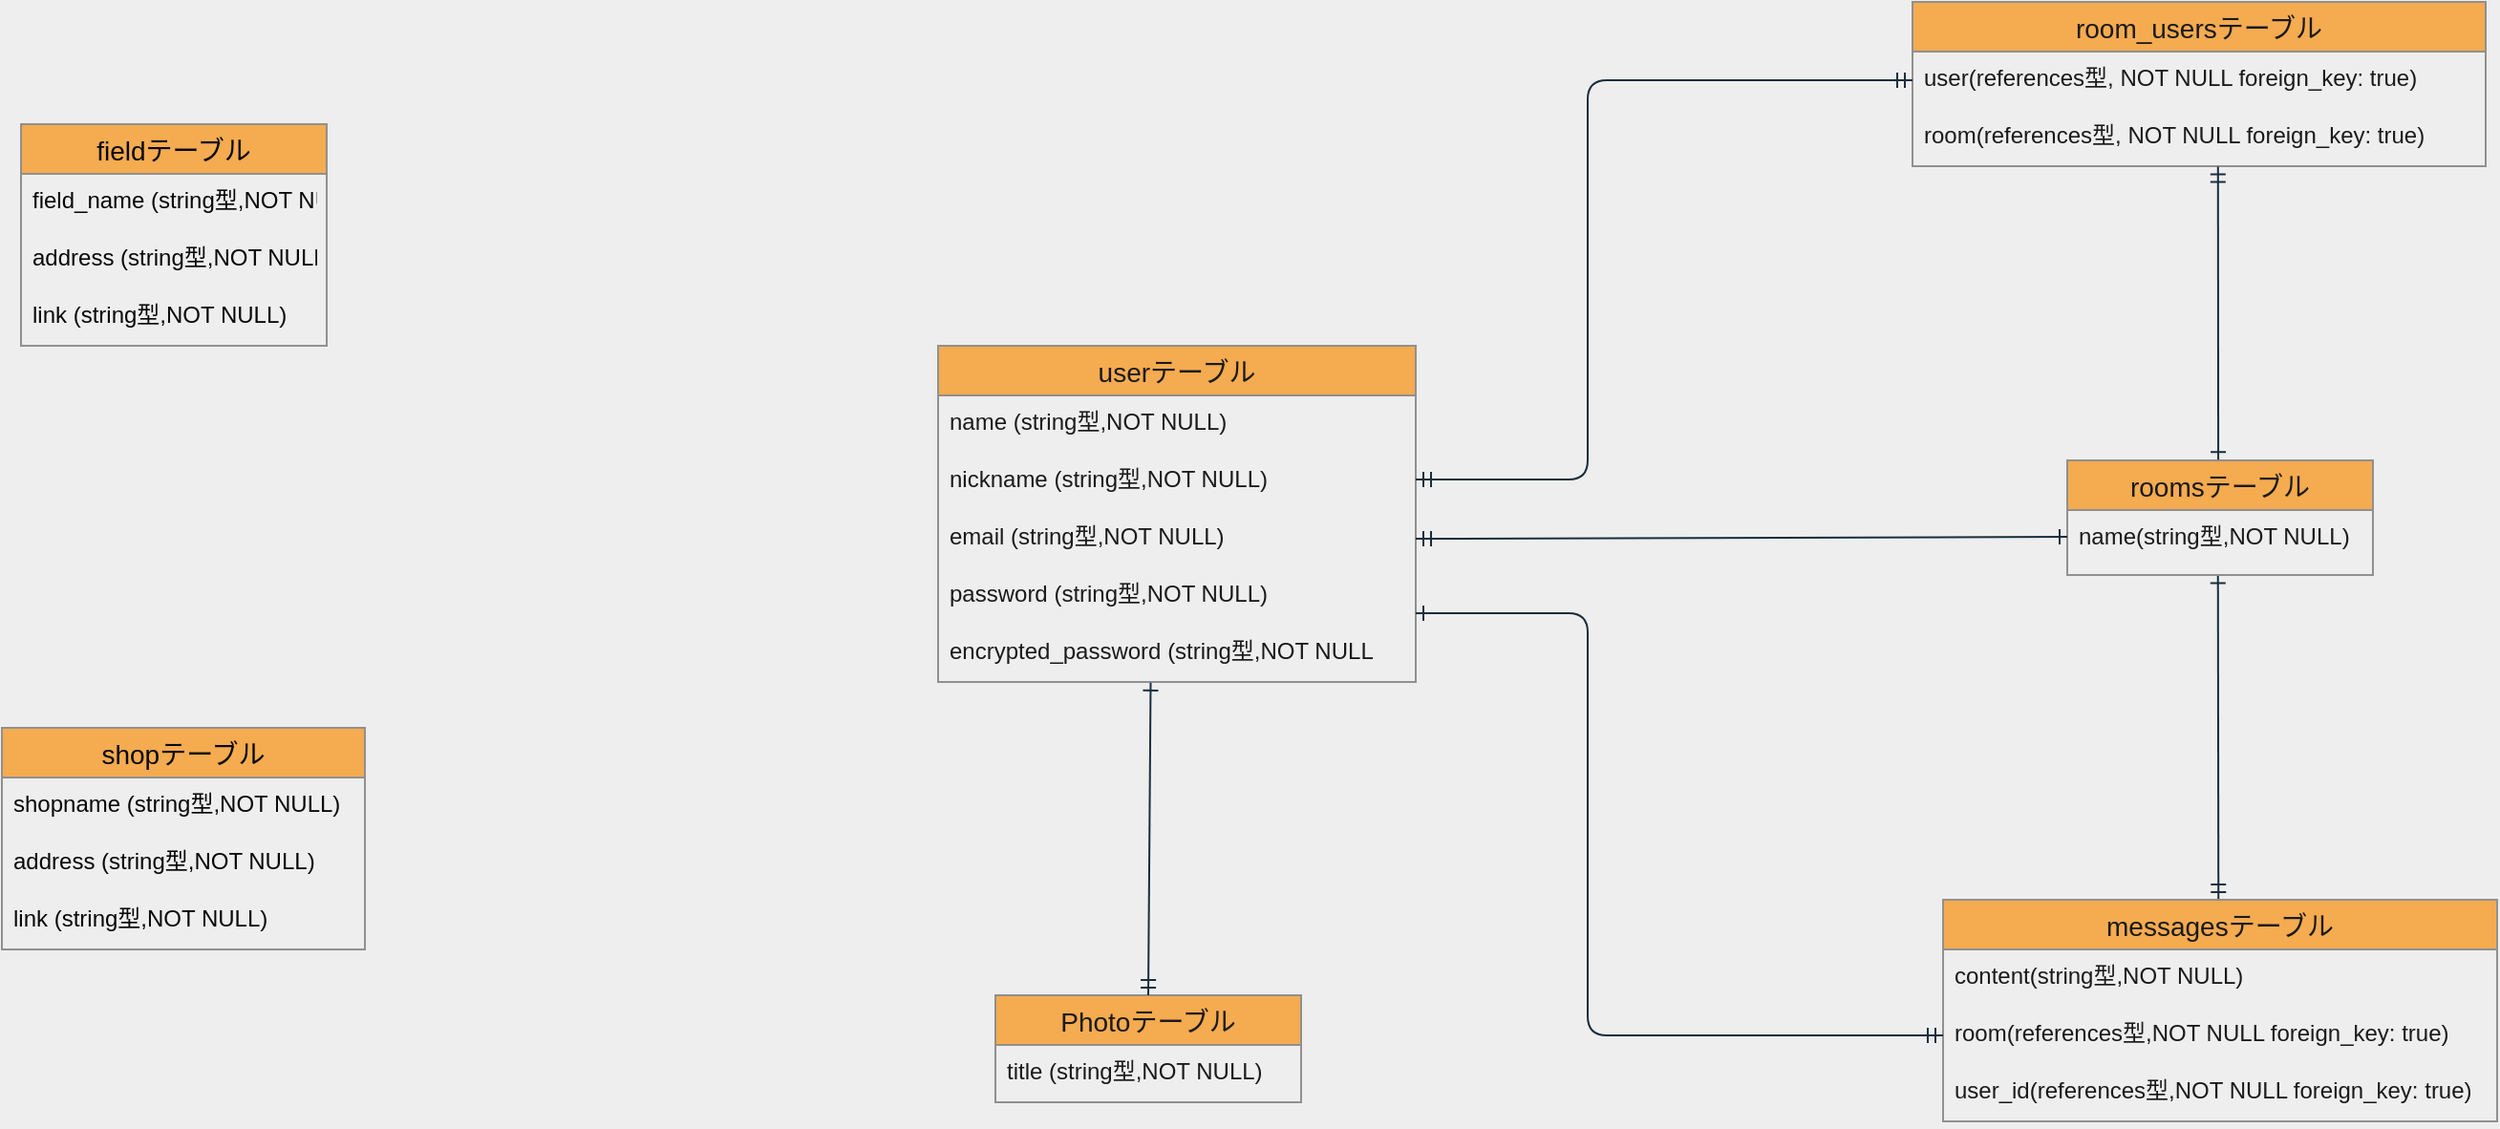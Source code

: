 <mxfile>
    <diagram id="BTVE0vKHTmOZW5puaHu_" name="ページ1">
        <mxGraphModel dx="443" dy="529" grid="1" gridSize="10" guides="1" tooltips="1" connect="1" arrows="1" fold="1" page="1" pageScale="1" pageWidth="827" pageHeight="1169" background="#EEEEEE" math="0" shadow="0">
            <root>
                <mxCell id="0"/>
                <mxCell id="1" parent="0"/>
                <mxCell id="2" value="userテーブル" style="swimlane;fontStyle=0;childLayout=stackLayout;horizontal=1;startSize=26;horizontalStack=0;resizeParent=1;resizeParentMax=0;resizeLast=0;collapsible=1;marginBottom=0;align=center;fontSize=14;fillColor=#F5AB50;strokeColor=#909090;fontColor=#1A1A1A;" vertex="1" parent="1">
                    <mxGeometry x="650" y="420" width="250" height="176" as="geometry"/>
                </mxCell>
                <mxCell id="3" value="name (string型,NOT NULL)" style="text;strokeColor=none;fillColor=none;spacingLeft=4;spacingRight=4;overflow=hidden;rotatable=0;points=[[0,0.5],[1,0.5]];portConstraint=eastwest;fontSize=12;fontColor=#1A1A1A;" vertex="1" parent="2">
                    <mxGeometry y="26" width="250" height="30" as="geometry"/>
                </mxCell>
                <mxCell id="4" value="nickname (string型,NOT NULL)" style="text;strokeColor=none;fillColor=none;spacingLeft=4;spacingRight=4;overflow=hidden;rotatable=0;points=[[0,0.5],[1,0.5]];portConstraint=eastwest;fontSize=12;fontColor=#1A1A1A;" vertex="1" parent="2">
                    <mxGeometry y="56" width="250" height="30" as="geometry"/>
                </mxCell>
                <mxCell id="5" value="email (string型,NOT NULL)" style="text;strokeColor=none;fillColor=none;spacingLeft=4;spacingRight=4;overflow=hidden;rotatable=0;points=[[0,0.5],[1,0.5]];portConstraint=eastwest;fontSize=12;fontColor=#1A1A1A;" vertex="1" parent="2">
                    <mxGeometry y="86" width="250" height="30" as="geometry"/>
                </mxCell>
                <mxCell id="6" value="password (string型,NOT NULL)" style="text;strokeColor=none;fillColor=none;spacingLeft=4;spacingRight=4;overflow=hidden;rotatable=0;points=[[0,0.5],[1,0.5]];portConstraint=eastwest;fontSize=12;fontColor=#1A1A1A;" vertex="1" parent="2">
                    <mxGeometry y="116" width="250" height="30" as="geometry"/>
                </mxCell>
                <mxCell id="7" value="encrypted_password (string型,NOT NULL" style="text;strokeColor=none;fillColor=none;spacingLeft=4;spacingRight=4;overflow=hidden;rotatable=0;points=[[0,0.5],[1,0.5]];portConstraint=eastwest;fontSize=12;fontColor=#1A1A1A;" vertex="1" parent="2">
                    <mxGeometry y="146" width="250" height="30" as="geometry"/>
                </mxCell>
                <mxCell id="9" value="Photoテーブル" style="swimlane;fontStyle=0;childLayout=stackLayout;horizontal=1;startSize=26;horizontalStack=0;resizeParent=1;resizeParentMax=0;resizeLast=0;collapsible=1;marginBottom=0;align=center;fontSize=14;fillColor=#F5AB50;strokeColor=#909090;fontColor=#1A1A1A;" vertex="1" parent="1">
                    <mxGeometry x="680" y="760" width="160" height="56" as="geometry"/>
                </mxCell>
                <mxCell id="10" value="title (string型,NOT NULL)" style="text;strokeColor=none;fillColor=none;spacingLeft=4;spacingRight=4;overflow=hidden;rotatable=0;points=[[0,0.5],[1,0.5]];portConstraint=eastwest;fontSize=12;fontColor=#1A1A1A;" vertex="1" parent="9">
                    <mxGeometry y="26" width="160" height="30" as="geometry"/>
                </mxCell>
                <mxCell id="37" style="edgeStyle=none;rounded=1;sketch=0;orthogonalLoop=1;jettySize=auto;html=1;exitX=0.497;exitY=0;exitDx=0;exitDy=0;strokeColor=#182E3E;fontColor=#080808;entryX=0.493;entryY=1.006;entryDx=0;entryDy=0;entryPerimeter=0;exitPerimeter=0;startArrow=ERmandOne;startFill=0;endArrow=ERone;endFill=0;" edge="1" parent="1" source="13" target="18">
                    <mxGeometry relative="1" as="geometry">
                        <mxPoint x="1318" y="544" as="targetPoint"/>
                        <Array as="points"/>
                    </mxGeometry>
                </mxCell>
                <mxCell id="13" value="messagesテーブル" style="swimlane;fontStyle=0;childLayout=stackLayout;horizontal=1;startSize=26;horizontalStack=0;resizeParent=1;resizeParentMax=0;resizeLast=0;collapsible=1;marginBottom=0;align=center;fontSize=14;fillColor=#F5AB50;strokeColor=#909090;fontColor=#1A1A1A;" vertex="1" parent="1">
                    <mxGeometry x="1176" y="710" width="290" height="116" as="geometry"/>
                </mxCell>
                <mxCell id="14" value="content(string型,NOT NULL)" style="text;strokeColor=none;fillColor=none;spacingLeft=4;spacingRight=4;overflow=hidden;rotatable=0;points=[[0,0.5],[1,0.5]];portConstraint=eastwest;fontSize=12;fontColor=#1A1A1A;" vertex="1" parent="13">
                    <mxGeometry y="26" width="290" height="30" as="geometry"/>
                </mxCell>
                <mxCell id="15" value="room(references型,NOT NULL foreign_key: true)" style="text;strokeColor=none;fillColor=none;spacingLeft=4;spacingRight=4;overflow=hidden;rotatable=0;points=[[0,0.5],[1,0.5]];portConstraint=eastwest;fontSize=12;fontColor=#1A1A1A;" vertex="1" parent="13">
                    <mxGeometry y="56" width="290" height="30" as="geometry"/>
                </mxCell>
                <mxCell id="16" value="user_id(references型,NOT NULL foreign_key: true)" style="text;strokeColor=none;fillColor=none;spacingLeft=4;spacingRight=4;overflow=hidden;rotatable=0;points=[[0,0.5],[1,0.5]];portConstraint=eastwest;fontSize=12;fontColor=#1A1A1A;" vertex="1" parent="13">
                    <mxGeometry y="86" width="290" height="30" as="geometry"/>
                </mxCell>
                <mxCell id="17" value="roomsテーブル" style="swimlane;fontStyle=0;childLayout=stackLayout;horizontal=1;startSize=26;horizontalStack=0;resizeParent=1;resizeParentMax=0;resizeLast=0;collapsible=1;marginBottom=0;align=center;fontSize=14;fillColor=#F5AB50;strokeColor=#909090;fontColor=#1A1A1A;" vertex="1" parent="1">
                    <mxGeometry x="1241" y="480" width="160" height="60" as="geometry"/>
                </mxCell>
                <mxCell id="18" value="name(string型,NOT NULL)" style="text;strokeColor=none;fillColor=none;spacingLeft=4;spacingRight=4;overflow=hidden;rotatable=0;points=[[0,0.5],[1,0.5]];portConstraint=eastwest;fontSize=12;fontColor=#1A1A1A;" vertex="1" parent="17">
                    <mxGeometry y="26" width="160" height="34" as="geometry"/>
                </mxCell>
                <mxCell id="21" value="room_usersテーブル" style="swimlane;fontStyle=0;childLayout=stackLayout;horizontal=1;startSize=26;horizontalStack=0;resizeParent=1;resizeParentMax=0;resizeLast=0;collapsible=1;marginBottom=0;align=center;fontSize=14;fillColor=#F5AB50;strokeColor=#909090;fontColor=#1A1A1A;" vertex="1" parent="1">
                    <mxGeometry x="1160" y="240" width="300" height="86" as="geometry"/>
                </mxCell>
                <mxCell id="22" value="user(references型, NOT NULL foreign_key: true)" style="text;strokeColor=none;fillColor=none;spacingLeft=4;spacingRight=4;overflow=hidden;rotatable=0;points=[[0,0.5],[1,0.5]];portConstraint=eastwest;fontSize=12;fontColor=#1A1A1A;" vertex="1" parent="21">
                    <mxGeometry y="26" width="300" height="30" as="geometry"/>
                </mxCell>
                <mxCell id="23" value="room(references型, NOT NULL foreign_key: true)" style="text;strokeColor=none;fillColor=none;spacingLeft=4;spacingRight=4;overflow=hidden;rotatable=0;points=[[0,0.5],[1,0.5]];portConstraint=eastwest;fontSize=12;fontColor=#1A1A1A;" vertex="1" parent="21">
                    <mxGeometry y="56" width="300" height="30" as="geometry"/>
                </mxCell>
                <mxCell id="26" value="shopテーブル" style="swimlane;fontStyle=0;childLayout=stackLayout;horizontal=1;startSize=26;horizontalStack=0;resizeParent=1;resizeParentMax=0;resizeLast=0;collapsible=1;marginBottom=0;align=center;fontSize=14;rounded=0;sketch=0;strokeColor=#909090;fillColor=#F5AB50;fontColor=#080808;" vertex="1" parent="1">
                    <mxGeometry x="160" y="620" width="190" height="116" as="geometry"/>
                </mxCell>
                <mxCell id="27" value="shopname (string型,NOT NULL)" style="text;strokeColor=none;fillColor=none;spacingLeft=4;spacingRight=4;overflow=hidden;rotatable=0;points=[[0,0.5],[1,0.5]];portConstraint=eastwest;fontSize=12;fontColor=#080808;" vertex="1" parent="26">
                    <mxGeometry y="26" width="190" height="30" as="geometry"/>
                </mxCell>
                <mxCell id="28" value="address (string型,NOT NULL)" style="text;strokeColor=none;fillColor=none;spacingLeft=4;spacingRight=4;overflow=hidden;rotatable=0;points=[[0,0.5],[1,0.5]];portConstraint=eastwest;fontSize=12;fontColor=#080808;" vertex="1" parent="26">
                    <mxGeometry y="56" width="190" height="30" as="geometry"/>
                </mxCell>
                <mxCell id="29" value="link (string型,NOT NULL)" style="text;strokeColor=none;fillColor=none;spacingLeft=4;spacingRight=4;overflow=hidden;rotatable=0;points=[[0,0.5],[1,0.5]];portConstraint=eastwest;fontSize=12;fontColor=#080808;" vertex="1" parent="26">
                    <mxGeometry y="86" width="190" height="30" as="geometry"/>
                </mxCell>
                <mxCell id="30" value="fieldテーブル" style="swimlane;fontStyle=0;childLayout=stackLayout;horizontal=1;startSize=26;horizontalStack=0;resizeParent=1;resizeParentMax=0;resizeLast=0;collapsible=1;marginBottom=0;align=center;fontSize=14;rounded=0;sketch=0;strokeColor=#909090;fillColor=#F5AB50;fontColor=#080808;" vertex="1" parent="1">
                    <mxGeometry x="170" y="304" width="160" height="116" as="geometry"/>
                </mxCell>
                <mxCell id="31" value="field_name (string型,NOT NULL)" style="text;strokeColor=none;fillColor=none;spacingLeft=4;spacingRight=4;overflow=hidden;rotatable=0;points=[[0,0.5],[1,0.5]];portConstraint=eastwest;fontSize=12;fontColor=#080808;" vertex="1" parent="30">
                    <mxGeometry y="26" width="160" height="30" as="geometry"/>
                </mxCell>
                <mxCell id="32" value="address (string型,NOT NULL)" style="text;strokeColor=none;fillColor=none;spacingLeft=4;spacingRight=4;overflow=hidden;rotatable=0;points=[[0,0.5],[1,0.5]];portConstraint=eastwest;fontSize=12;fontColor=#080808;" vertex="1" parent="30">
                    <mxGeometry y="56" width="160" height="30" as="geometry"/>
                </mxCell>
                <mxCell id="33" value="link (string型,NOT NULL)" style="text;strokeColor=none;fillColor=none;spacingLeft=4;spacingRight=4;overflow=hidden;rotatable=0;points=[[0,0.5],[1,0.5]];portConstraint=eastwest;fontSize=12;fontColor=#080808;" vertex="1" parent="30">
                    <mxGeometry y="86" width="160" height="30" as="geometry"/>
                </mxCell>
                <mxCell id="38" style="rounded=1;sketch=0;orthogonalLoop=1;jettySize=auto;html=1;entryX=0;entryY=0.5;entryDx=0;entryDy=0;strokeColor=#182E3E;fontColor=#080808;edgeStyle=orthogonalEdgeStyle;startArrow=ERmandOne;startFill=0;endArrow=ERmandOne;endFill=0;" edge="1" parent="1" target="22">
                    <mxGeometry relative="1" as="geometry">
                        <mxPoint x="900" y="490" as="sourcePoint"/>
                        <Array as="points">
                            <mxPoint x="990" y="490"/>
                            <mxPoint x="990" y="281"/>
                        </Array>
                    </mxGeometry>
                </mxCell>
                <mxCell id="39" style="edgeStyle=orthogonalEdgeStyle;rounded=1;sketch=0;orthogonalLoop=1;jettySize=auto;html=1;exitX=0;exitY=0.5;exitDx=0;exitDy=0;strokeColor=#182E3E;fontColor=#080808;startArrow=ERone;startFill=0;endArrow=ERmandOne;endFill=0;entryX=0;entryY=0.5;entryDx=0;entryDy=0;" edge="1" parent="1" target="15">
                    <mxGeometry relative="1" as="geometry">
                        <mxPoint x="900" y="560" as="sourcePoint"/>
                        <Array as="points">
                            <mxPoint x="990" y="560"/>
                            <mxPoint x="990" y="781"/>
                        </Array>
                    </mxGeometry>
                </mxCell>
                <mxCell id="40" style="edgeStyle=none;rounded=1;sketch=0;orthogonalLoop=1;jettySize=auto;html=1;exitX=1;exitY=0.5;exitDx=0;exitDy=0;entryX=0;entryY=0.413;entryDx=0;entryDy=0;strokeColor=#182E3E;fontColor=#080808;entryPerimeter=0;endArrow=ERone;endFill=0;startArrow=ERmandOne;startFill=0;" edge="1" parent="1" source="5" target="18">
                    <mxGeometry relative="1" as="geometry"/>
                </mxCell>
                <mxCell id="41" style="edgeStyle=none;rounded=1;sketch=0;orthogonalLoop=1;jettySize=auto;html=1;exitX=0.445;exitY=1.014;exitDx=0;exitDy=0;entryX=0.5;entryY=0;entryDx=0;entryDy=0;strokeColor=#182E3E;fontColor=#080808;startArrow=ERone;startFill=0;endArrow=ERmandOne;endFill=0;exitPerimeter=0;" edge="1" parent="1" source="7" target="9">
                    <mxGeometry relative="1" as="geometry"/>
                </mxCell>
                <mxCell id="42" style="edgeStyle=none;rounded=1;sketch=0;orthogonalLoop=1;jettySize=auto;html=1;entryX=0.494;entryY=0.002;entryDx=0;entryDy=0;entryPerimeter=0;startArrow=ERmandOne;startFill=0;endArrow=ERone;endFill=0;strokeColor=#182E3E;fontColor=#080808;" edge="1" parent="1" target="17">
                    <mxGeometry relative="1" as="geometry">
                        <mxPoint x="1320" y="480" as="sourcePoint"/>
                    </mxGeometry>
                </mxCell>
                <mxCell id="36" style="rounded=1;sketch=0;orthogonalLoop=1;jettySize=auto;html=1;exitX=0.533;exitY=1.01;exitDx=0;exitDy=0;strokeColor=#182E3E;fontColor=#080808;exitPerimeter=0;entryX=0.494;entryY=-0.007;entryDx=0;entryDy=0;entryPerimeter=0;startArrow=ERmandOne;startFill=0;endArrow=ERone;endFill=0;" edge="1" parent="1" source="23" target="17">
                    <mxGeometry relative="1" as="geometry">
                        <mxPoint x="1319" y="329" as="sourcePoint"/>
                    </mxGeometry>
                </mxCell>
            </root>
        </mxGraphModel>
    </diagram>
</mxfile>